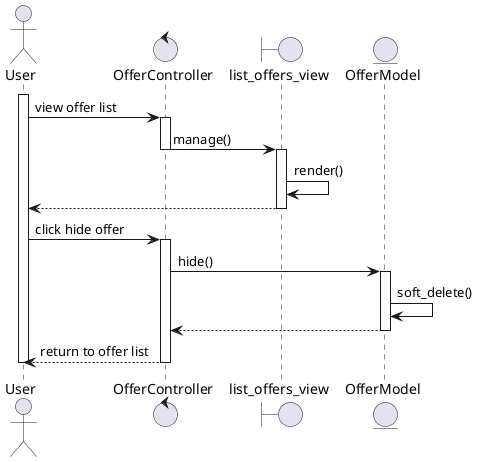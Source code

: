 @startuml
actor User
control OfferController
boundary list_offers_view
entity OfferModel

activate User
User -> OfferController: view offer list
activate OfferController
OfferController -> list_offers_view:manage()
deactivate OfferController
activate list_offers_view
list_offers_view -> list_offers_view:render()
list_offers_view -->User
deactivate list_offers_view
User -> OfferController: click hide offer
activate OfferController
OfferController -> OfferModel : hide()
activate OfferModel
OfferModel ->OfferModel:soft_delete()
OfferModel --> OfferController
deactivate OfferModel
OfferController --> User: return to offer list
deactivate OfferController
deactivate User

@enduml